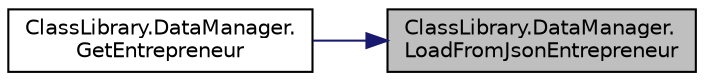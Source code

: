 digraph "ClassLibrary.DataManager.LoadFromJsonEntrepreneur"
{
 // INTERACTIVE_SVG=YES
 // LATEX_PDF_SIZE
  edge [fontname="Helvetica",fontsize="10",labelfontname="Helvetica",labelfontsize="10"];
  node [fontname="Helvetica",fontsize="10",shape=record];
  rankdir="RL";
  Node1 [label="ClassLibrary.DataManager.\lLoadFromJsonEntrepreneur",height=0.2,width=0.4,color="black", fillcolor="grey75", style="filled", fontcolor="black",tooltip=" "];
  Node1 -> Node2 [dir="back",color="midnightblue",fontsize="10",style="solid",fontname="Helvetica"];
  Node2 [label="ClassLibrary.DataManager.\lGetEntrepreneur",height=0.2,width=0.4,color="black", fillcolor="white", style="filled",URL="$classClassLibrary_1_1DataManager.html#ac5b5ad06daa0fb3d4f3b6ab46ea66619",tooltip="Devuelve los datos de un emprendedor"];
}
